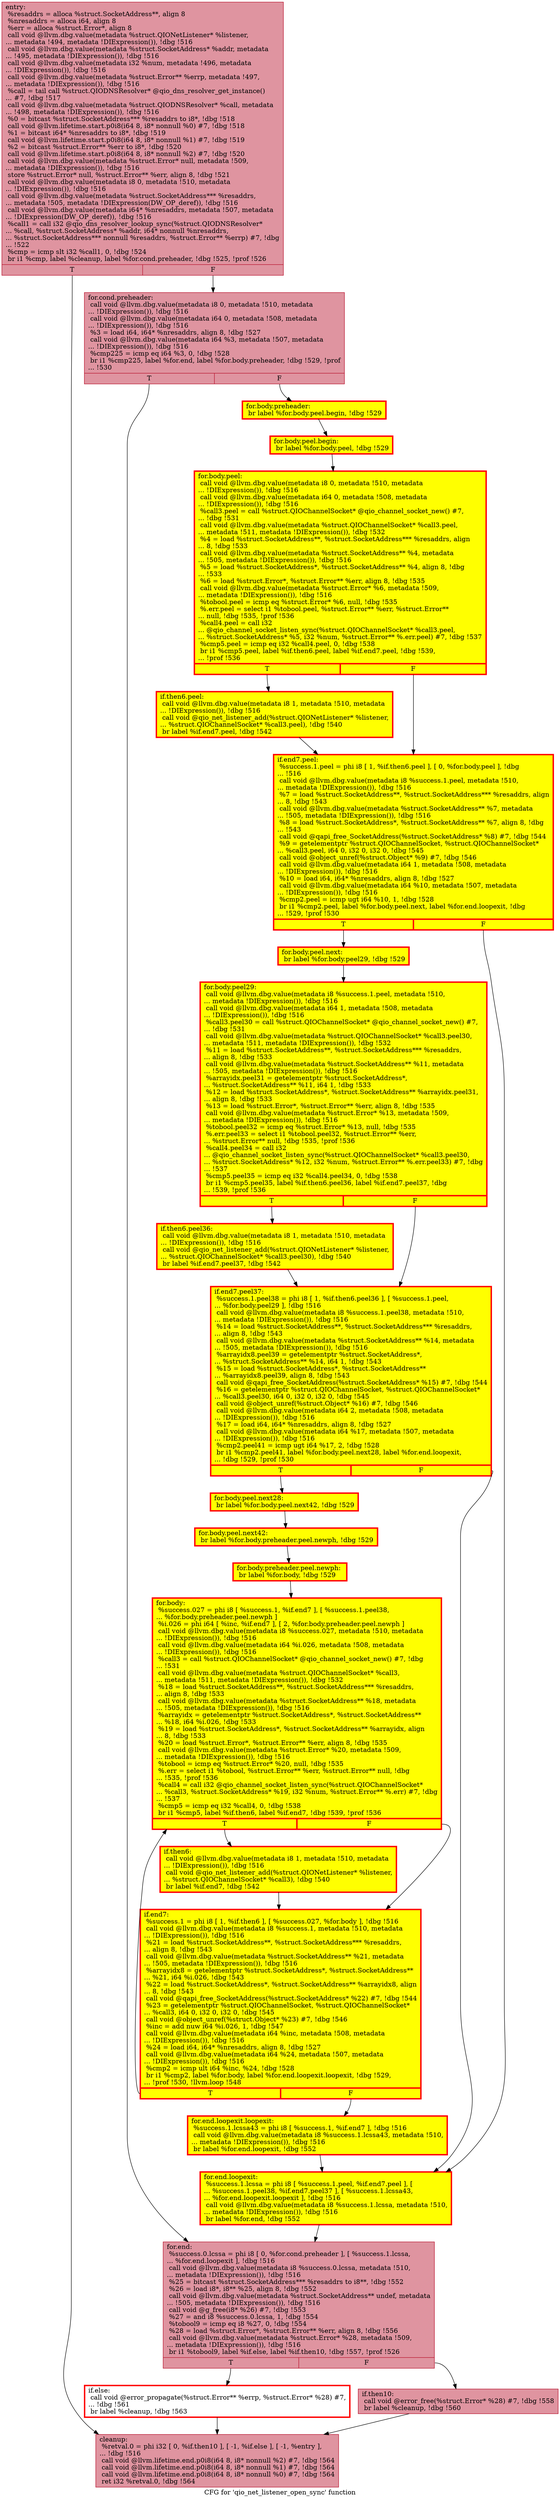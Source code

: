 digraph "CFG for 'qio_net_listener_open_sync' function" {
	label="CFG for 'qio_net_listener_open_sync' function";

	Node0x55d14ee04100 [shape=record,color="#b70d28ff", style=filled, fillcolor="#b70d2870",label="{entry:\l  %resaddrs = alloca %struct.SocketAddress**, align 8\l  %nresaddrs = alloca i64, align 8\l  %err = alloca %struct.Error*, align 8\l  call void @llvm.dbg.value(metadata %struct.QIONetListener* %listener,\l... metadata !494, metadata !DIExpression()), !dbg !516\l  call void @llvm.dbg.value(metadata %struct.SocketAddress* %addr, metadata\l... !495, metadata !DIExpression()), !dbg !516\l  call void @llvm.dbg.value(metadata i32 %num, metadata !496, metadata\l... !DIExpression()), !dbg !516\l  call void @llvm.dbg.value(metadata %struct.Error** %errp, metadata !497,\l... metadata !DIExpression()), !dbg !516\l  %call = tail call %struct.QIODNSResolver* @qio_dns_resolver_get_instance()\l... #7, !dbg !517\l  call void @llvm.dbg.value(metadata %struct.QIODNSResolver* %call, metadata\l... !498, metadata !DIExpression()), !dbg !516\l  %0 = bitcast %struct.SocketAddress*** %resaddrs to i8*, !dbg !518\l  call void @llvm.lifetime.start.p0i8(i64 8, i8* nonnull %0) #7, !dbg !518\l  %1 = bitcast i64* %nresaddrs to i8*, !dbg !519\l  call void @llvm.lifetime.start.p0i8(i64 8, i8* nonnull %1) #7, !dbg !519\l  %2 = bitcast %struct.Error** %err to i8*, !dbg !520\l  call void @llvm.lifetime.start.p0i8(i64 8, i8* nonnull %2) #7, !dbg !520\l  call void @llvm.dbg.value(metadata %struct.Error* null, metadata !509,\l... metadata !DIExpression()), !dbg !516\l  store %struct.Error* null, %struct.Error** %err, align 8, !dbg !521\l  call void @llvm.dbg.value(metadata i8 0, metadata !510, metadata\l... !DIExpression()), !dbg !516\l  call void @llvm.dbg.value(metadata %struct.SocketAddress*** %resaddrs,\l... metadata !505, metadata !DIExpression(DW_OP_deref)), !dbg !516\l  call void @llvm.dbg.value(metadata i64* %nresaddrs, metadata !507, metadata\l... !DIExpression(DW_OP_deref)), !dbg !516\l  %call1 = call i32 @qio_dns_resolver_lookup_sync(%struct.QIODNSResolver*\l... %call, %struct.SocketAddress* %addr, i64* nonnull %nresaddrs,\l... %struct.SocketAddress*** nonnull %resaddrs, %struct.Error** %errp) #7, !dbg\l... !522\l  %cmp = icmp slt i32 %call1, 0, !dbg !524\l  br i1 %cmp, label %cleanup, label %for.cond.preheader, !dbg !525, !prof !526\l|{<s0>T|<s1>F}}"];
	Node0x55d14ee04100:s0 -> Node0x55d14ee1b9f0;
	Node0x55d14ee04100:s1 -> Node0x55d14ef6ef10;
	Node0x55d14ef6ef10 [shape=record,color="#b70d28ff", style=filled, fillcolor="#b70d2870",label="{for.cond.preheader:                               \l  call void @llvm.dbg.value(metadata i8 0, metadata !510, metadata\l... !DIExpression()), !dbg !516\l  call void @llvm.dbg.value(metadata i64 0, metadata !508, metadata\l... !DIExpression()), !dbg !516\l  %3 = load i64, i64* %nresaddrs, align 8, !dbg !527\l  call void @llvm.dbg.value(metadata i64 %3, metadata !507, metadata\l... !DIExpression()), !dbg !516\l  %cmp225 = icmp eq i64 %3, 0, !dbg !528\l  br i1 %cmp225, label %for.end, label %for.body.preheader, !dbg !529, !prof\l... !530\l|{<s0>T|<s1>F}}"];
	Node0x55d14ef6ef10:s0 -> Node0x55d14ee1bec0;
	Node0x55d14ef6ef10:s1 -> Node0x55d14ee75250;
	Node0x55d14ee75250 [shape=record,penwidth=3.0, style="filled", color="red", fillcolor="yellow",label="{for.body.preheader:                               \l  br label %for.body.peel.begin, !dbg !529\l}"];
	Node0x55d14ee75250 -> Node0x55d14ee45800;
	Node0x55d14ee45800 [shape=record,penwidth=3.0, style="filled", color="red", fillcolor="yellow",label="{for.body.peel.begin:                              \l  br label %for.body.peel, !dbg !529\l}"];
	Node0x55d14ee45800 -> Node0x55d14ee64530;
	Node0x55d14ee64530 [shape=record,penwidth=3.0, style="filled", color="red", fillcolor="yellow",label="{for.body.peel:                                    \l  call void @llvm.dbg.value(metadata i8 0, metadata !510, metadata\l... !DIExpression()), !dbg !516\l  call void @llvm.dbg.value(metadata i64 0, metadata !508, metadata\l... !DIExpression()), !dbg !516\l  %call3.peel = call %struct.QIOChannelSocket* @qio_channel_socket_new() #7,\l... !dbg !531\l  call void @llvm.dbg.value(metadata %struct.QIOChannelSocket* %call3.peel,\l... metadata !511, metadata !DIExpression()), !dbg !532\l  %4 = load %struct.SocketAddress**, %struct.SocketAddress*** %resaddrs, align\l... 8, !dbg !533\l  call void @llvm.dbg.value(metadata %struct.SocketAddress** %4, metadata\l... !505, metadata !DIExpression()), !dbg !516\l  %5 = load %struct.SocketAddress*, %struct.SocketAddress** %4, align 8, !dbg\l... !533\l  %6 = load %struct.Error*, %struct.Error** %err, align 8, !dbg !535\l  call void @llvm.dbg.value(metadata %struct.Error* %6, metadata !509,\l... metadata !DIExpression()), !dbg !516\l  %tobool.peel = icmp eq %struct.Error* %6, null, !dbg !535\l  %.err.peel = select i1 %tobool.peel, %struct.Error** %err, %struct.Error**\l... null, !dbg !535, !prof !536\l  %call4.peel = call i32\l... @qio_channel_socket_listen_sync(%struct.QIOChannelSocket* %call3.peel,\l... %struct.SocketAddress* %5, i32 %num, %struct.Error** %.err.peel) #7, !dbg !537\l  %cmp5.peel = icmp eq i32 %call4.peel, 0, !dbg !538\l  br i1 %cmp5.peel, label %if.then6.peel, label %if.end7.peel, !dbg !539,\l... !prof !536\l|{<s0>T|<s1>F}}"];
	Node0x55d14ee64530:s0 -> Node0x55d14ef8a070;
	Node0x55d14ee64530:s1 -> Node0x55d14ef73e50;
	Node0x55d14ef8a070 [shape=record,penwidth=3.0, style="filled", color="red", fillcolor="yellow",label="{if.then6.peel:                                    \l  call void @llvm.dbg.value(metadata i8 1, metadata !510, metadata\l... !DIExpression()), !dbg !516\l  call void @qio_net_listener_add(%struct.QIONetListener* %listener,\l... %struct.QIOChannelSocket* %call3.peel), !dbg !540\l  br label %if.end7.peel, !dbg !542\l}"];
	Node0x55d14ef8a070 -> Node0x55d14ef73e50;
	Node0x55d14ef73e50 [shape=record,penwidth=3.0, style="filled", color="red", fillcolor="yellow",label="{if.end7.peel:                                     \l  %success.1.peel = phi i8 [ 1, %if.then6.peel ], [ 0, %for.body.peel ], !dbg\l... !516\l  call void @llvm.dbg.value(metadata i8 %success.1.peel, metadata !510,\l... metadata !DIExpression()), !dbg !516\l  %7 = load %struct.SocketAddress**, %struct.SocketAddress*** %resaddrs, align\l... 8, !dbg !543\l  call void @llvm.dbg.value(metadata %struct.SocketAddress** %7, metadata\l... !505, metadata !DIExpression()), !dbg !516\l  %8 = load %struct.SocketAddress*, %struct.SocketAddress** %7, align 8, !dbg\l... !543\l  call void @qapi_free_SocketAddress(%struct.SocketAddress* %8) #7, !dbg !544\l  %9 = getelementptr %struct.QIOChannelSocket, %struct.QIOChannelSocket*\l... %call3.peel, i64 0, i32 0, i32 0, !dbg !545\l  call void @object_unref(%struct.Object* %9) #7, !dbg !546\l  call void @llvm.dbg.value(metadata i64 1, metadata !508, metadata\l... !DIExpression()), !dbg !516\l  %10 = load i64, i64* %nresaddrs, align 8, !dbg !527\l  call void @llvm.dbg.value(metadata i64 %10, metadata !507, metadata\l... !DIExpression()), !dbg !516\l  %cmp2.peel = icmp ugt i64 %10, 1, !dbg !528\l  br i1 %cmp2.peel, label %for.body.peel.next, label %for.end.loopexit, !dbg\l... !529, !prof !530\l|{<s0>T|<s1>F}}"];
	Node0x55d14ef73e50:s0 -> Node0x55d14ee47c30;
	Node0x55d14ef73e50:s1 -> Node0x55d14ee82110;
	Node0x55d14ee47c30 [shape=record,penwidth=3.0, style="filled", color="red", fillcolor="yellow",label="{for.body.peel.next:                               \l  br label %for.body.peel29, !dbg !529\l}"];
	Node0x55d14ee47c30 -> Node0x55d14ee63730;
	Node0x55d14ee63730 [shape=record,penwidth=3.0, style="filled", color="red", fillcolor="yellow",label="{for.body.peel29:                                  \l  call void @llvm.dbg.value(metadata i8 %success.1.peel, metadata !510,\l... metadata !DIExpression()), !dbg !516\l  call void @llvm.dbg.value(metadata i64 1, metadata !508, metadata\l... !DIExpression()), !dbg !516\l  %call3.peel30 = call %struct.QIOChannelSocket* @qio_channel_socket_new() #7,\l... !dbg !531\l  call void @llvm.dbg.value(metadata %struct.QIOChannelSocket* %call3.peel30,\l... metadata !511, metadata !DIExpression()), !dbg !532\l  %11 = load %struct.SocketAddress**, %struct.SocketAddress*** %resaddrs,\l... align 8, !dbg !533\l  call void @llvm.dbg.value(metadata %struct.SocketAddress** %11, metadata\l... !505, metadata !DIExpression()), !dbg !516\l  %arrayidx.peel31 = getelementptr %struct.SocketAddress*,\l... %struct.SocketAddress** %11, i64 1, !dbg !533\l  %12 = load %struct.SocketAddress*, %struct.SocketAddress** %arrayidx.peel31,\l... align 8, !dbg !533\l  %13 = load %struct.Error*, %struct.Error** %err, align 8, !dbg !535\l  call void @llvm.dbg.value(metadata %struct.Error* %13, metadata !509,\l... metadata !DIExpression()), !dbg !516\l  %tobool.peel32 = icmp eq %struct.Error* %13, null, !dbg !535\l  %.err.peel33 = select i1 %tobool.peel32, %struct.Error** %err,\l... %struct.Error** null, !dbg !535, !prof !536\l  %call4.peel34 = call i32\l... @qio_channel_socket_listen_sync(%struct.QIOChannelSocket* %call3.peel30,\l... %struct.SocketAddress* %12, i32 %num, %struct.Error** %.err.peel33) #7, !dbg\l... !537\l  %cmp5.peel35 = icmp eq i32 %call4.peel34, 0, !dbg !538\l  br i1 %cmp5.peel35, label %if.then6.peel36, label %if.end7.peel37, !dbg\l... !539, !prof !536\l|{<s0>T|<s1>F}}"];
	Node0x55d14ee63730:s0 -> Node0x55d14ef7c730;
	Node0x55d14ee63730:s1 -> Node0x55d14ef7c7b0;
	Node0x55d14ef7c730 [shape=record,penwidth=3.0, style="filled", color="red", fillcolor="yellow",label="{if.then6.peel36:                                  \l  call void @llvm.dbg.value(metadata i8 1, metadata !510, metadata\l... !DIExpression()), !dbg !516\l  call void @qio_net_listener_add(%struct.QIONetListener* %listener,\l... %struct.QIOChannelSocket* %call3.peel30), !dbg !540\l  br label %if.end7.peel37, !dbg !542\l}"];
	Node0x55d14ef7c730 -> Node0x55d14ef7c7b0;
	Node0x55d14ef7c7b0 [shape=record,penwidth=3.0, style="filled", color="red", fillcolor="yellow",label="{if.end7.peel37:                                   \l  %success.1.peel38 = phi i8 [ 1, %if.then6.peel36 ], [ %success.1.peel,\l... %for.body.peel29 ], !dbg !516\l  call void @llvm.dbg.value(metadata i8 %success.1.peel38, metadata !510,\l... metadata !DIExpression()), !dbg !516\l  %14 = load %struct.SocketAddress**, %struct.SocketAddress*** %resaddrs,\l... align 8, !dbg !543\l  call void @llvm.dbg.value(metadata %struct.SocketAddress** %14, metadata\l... !505, metadata !DIExpression()), !dbg !516\l  %arrayidx8.peel39 = getelementptr %struct.SocketAddress*,\l... %struct.SocketAddress** %14, i64 1, !dbg !543\l  %15 = load %struct.SocketAddress*, %struct.SocketAddress**\l... %arrayidx8.peel39, align 8, !dbg !543\l  call void @qapi_free_SocketAddress(%struct.SocketAddress* %15) #7, !dbg !544\l  %16 = getelementptr %struct.QIOChannelSocket, %struct.QIOChannelSocket*\l... %call3.peel30, i64 0, i32 0, i32 0, !dbg !545\l  call void @object_unref(%struct.Object* %16) #7, !dbg !546\l  call void @llvm.dbg.value(metadata i64 2, metadata !508, metadata\l... !DIExpression()), !dbg !516\l  %17 = load i64, i64* %nresaddrs, align 8, !dbg !527\l  call void @llvm.dbg.value(metadata i64 %17, metadata !507, metadata\l... !DIExpression()), !dbg !516\l  %cmp2.peel41 = icmp ugt i64 %17, 2, !dbg !528\l  br i1 %cmp2.peel41, label %for.body.peel.next28, label %for.end.loopexit,\l... !dbg !529, !prof !530\l|{<s0>T|<s1>F}}"];
	Node0x55d14ef7c7b0:s0 -> Node0x55d14ee1ca80;
	Node0x55d14ef7c7b0:s1 -> Node0x55d14ee82110;
	Node0x55d14ee1ca80 [shape=record,penwidth=3.0, style="filled", color="red", fillcolor="yellow",label="{for.body.peel.next28:                             \l  br label %for.body.peel.next42, !dbg !529\l}"];
	Node0x55d14ee1ca80 -> Node0x55d14ef6cd90;
	Node0x55d14ef6cd90 [shape=record,penwidth=3.0, style="filled", color="red", fillcolor="yellow",label="{for.body.peel.next42:                             \l  br label %for.body.preheader.peel.newph, !dbg !529\l}"];
	Node0x55d14ef6cd90 -> Node0x55d14ee283e0;
	Node0x55d14ee283e0 [shape=record,penwidth=3.0, style="filled", color="red", fillcolor="yellow",label="{for.body.preheader.peel.newph:                    \l  br label %for.body, !dbg !529\l}"];
	Node0x55d14ee283e0 -> Node0x55d14ee1c2e0;
	Node0x55d14ee1c2e0 [shape=record,penwidth=3.0, style="filled", color="red", fillcolor="yellow",label="{for.body:                                         \l  %success.027 = phi i8 [ %success.1, %if.end7 ], [ %success.1.peel38,\l... %for.body.preheader.peel.newph ]\l  %i.026 = phi i64 [ %inc, %if.end7 ], [ 2, %for.body.preheader.peel.newph ]\l  call void @llvm.dbg.value(metadata i8 %success.027, metadata !510, metadata\l... !DIExpression()), !dbg !516\l  call void @llvm.dbg.value(metadata i64 %i.026, metadata !508, metadata\l... !DIExpression()), !dbg !516\l  %call3 = call %struct.QIOChannelSocket* @qio_channel_socket_new() #7, !dbg\l... !531\l  call void @llvm.dbg.value(metadata %struct.QIOChannelSocket* %call3,\l... metadata !511, metadata !DIExpression()), !dbg !532\l  %18 = load %struct.SocketAddress**, %struct.SocketAddress*** %resaddrs,\l... align 8, !dbg !533\l  call void @llvm.dbg.value(metadata %struct.SocketAddress** %18, metadata\l... !505, metadata !DIExpression()), !dbg !516\l  %arrayidx = getelementptr %struct.SocketAddress*, %struct.SocketAddress**\l... %18, i64 %i.026, !dbg !533\l  %19 = load %struct.SocketAddress*, %struct.SocketAddress** %arrayidx, align\l... 8, !dbg !533\l  %20 = load %struct.Error*, %struct.Error** %err, align 8, !dbg !535\l  call void @llvm.dbg.value(metadata %struct.Error* %20, metadata !509,\l... metadata !DIExpression()), !dbg !516\l  %tobool = icmp eq %struct.Error* %20, null, !dbg !535\l  %.err = select i1 %tobool, %struct.Error** %err, %struct.Error** null, !dbg\l... !535, !prof !536\l  %call4 = call i32 @qio_channel_socket_listen_sync(%struct.QIOChannelSocket*\l... %call3, %struct.SocketAddress* %19, i32 %num, %struct.Error** %.err) #7, !dbg\l... !537\l  %cmp5 = icmp eq i32 %call4, 0, !dbg !538\l  br i1 %cmp5, label %if.then6, label %if.end7, !dbg !539, !prof !536\l|{<s0>T|<s1>F}}"];
	Node0x55d14ee1c2e0:s0 -> Node0x55d14ee1d900;
	Node0x55d14ee1c2e0:s1 -> Node0x55d14ee1d950;
	Node0x55d14ee1d900 [shape=record,penwidth=3.0, style="filled", color="red", fillcolor="yellow",label="{if.then6:                                         \l  call void @llvm.dbg.value(metadata i8 1, metadata !510, metadata\l... !DIExpression()), !dbg !516\l  call void @qio_net_listener_add(%struct.QIONetListener* %listener,\l... %struct.QIOChannelSocket* %call3), !dbg !540\l  br label %if.end7, !dbg !542\l}"];
	Node0x55d14ee1d900 -> Node0x55d14ee1d950;
	Node0x55d14ee1d950 [shape=record,penwidth=3.0, style="filled", color="red", fillcolor="yellow",label="{if.end7:                                          \l  %success.1 = phi i8 [ 1, %if.then6 ], [ %success.027, %for.body ], !dbg !516\l  call void @llvm.dbg.value(metadata i8 %success.1, metadata !510, metadata\l... !DIExpression()), !dbg !516\l  %21 = load %struct.SocketAddress**, %struct.SocketAddress*** %resaddrs,\l... align 8, !dbg !543\l  call void @llvm.dbg.value(metadata %struct.SocketAddress** %21, metadata\l... !505, metadata !DIExpression()), !dbg !516\l  %arrayidx8 = getelementptr %struct.SocketAddress*, %struct.SocketAddress**\l... %21, i64 %i.026, !dbg !543\l  %22 = load %struct.SocketAddress*, %struct.SocketAddress** %arrayidx8, align\l... 8, !dbg !543\l  call void @qapi_free_SocketAddress(%struct.SocketAddress* %22) #7, !dbg !544\l  %23 = getelementptr %struct.QIOChannelSocket, %struct.QIOChannelSocket*\l... %call3, i64 0, i32 0, i32 0, !dbg !545\l  call void @object_unref(%struct.Object* %23) #7, !dbg !546\l  %inc = add nuw i64 %i.026, 1, !dbg !547\l  call void @llvm.dbg.value(metadata i64 %inc, metadata !508, metadata\l... !DIExpression()), !dbg !516\l  %24 = load i64, i64* %nresaddrs, align 8, !dbg !527\l  call void @llvm.dbg.value(metadata i64 %24, metadata !507, metadata\l... !DIExpression()), !dbg !516\l  %cmp2 = icmp ult i64 %inc, %24, !dbg !528\l  br i1 %cmp2, label %for.body, label %for.end.loopexit.loopexit, !dbg !529,\l... !prof !530, !llvm.loop !548\l|{<s0>T|<s1>F}}"];
	Node0x55d14ee1d950:s0 -> Node0x55d14ee1c2e0;
	Node0x55d14ee1d950:s1 -> Node0x55d14ef73f20;
	Node0x55d14ef73f20 [shape=record,penwidth=3.0, style="filled", color="red", fillcolor="yellow",label="{for.end.loopexit.loopexit:                        \l  %success.1.lcssa43 = phi i8 [ %success.1, %if.end7 ], !dbg !516\l  call void @llvm.dbg.value(metadata i8 %success.1.lcssa43, metadata !510,\l... metadata !DIExpression()), !dbg !516\l  br label %for.end.loopexit, !dbg !552\l}"];
	Node0x55d14ef73f20 -> Node0x55d14ee82110;
	Node0x55d14ee82110 [shape=record,penwidth=3.0, style="filled", color="red", fillcolor="yellow",label="{for.end.loopexit:                                 \l  %success.1.lcssa = phi i8 [ %success.1.peel, %if.end7.peel ], [\l... %success.1.peel38, %if.end7.peel37 ], [ %success.1.lcssa43,\l... %for.end.loopexit.loopexit ], !dbg !516\l  call void @llvm.dbg.value(metadata i8 %success.1.lcssa, metadata !510,\l... metadata !DIExpression()), !dbg !516\l  br label %for.end, !dbg !552\l}"];
	Node0x55d14ee82110 -> Node0x55d14ee1bec0;
	Node0x55d14ee1bec0 [shape=record,color="#b70d28ff", style=filled, fillcolor="#b70d2870",label="{for.end:                                          \l  %success.0.lcssa = phi i8 [ 0, %for.cond.preheader ], [ %success.1.lcssa,\l... %for.end.loopexit ], !dbg !516\l  call void @llvm.dbg.value(metadata i8 %success.0.lcssa, metadata !510,\l... metadata !DIExpression()), !dbg !516\l  %25 = bitcast %struct.SocketAddress*** %resaddrs to i8**, !dbg !552\l  %26 = load i8*, i8** %25, align 8, !dbg !552\l  call void @llvm.dbg.value(metadata %struct.SocketAddress** undef, metadata\l... !505, metadata !DIExpression()), !dbg !516\l  call void @g_free(i8* %26) #7, !dbg !553\l  %27 = and i8 %success.0.lcssa, 1, !dbg !554\l  %tobool9 = icmp eq i8 %27, 0, !dbg !554\l  %28 = load %struct.Error*, %struct.Error** %err, align 8, !dbg !556\l  call void @llvm.dbg.value(metadata %struct.Error* %28, metadata !509,\l... metadata !DIExpression()), !dbg !516\l  br i1 %tobool9, label %if.else, label %if.then10, !dbg !557, !prof !526\l|{<s0>T|<s1>F}}"];
	Node0x55d14ee1bec0:s0 -> Node0x55d14ec6d1b0;
	Node0x55d14ee1bec0:s1 -> Node0x55d14ec6ae80;
	Node0x55d14ec6ae80 [shape=record,color="#b70d28ff", style=filled, fillcolor="#b70d2870",label="{if.then10:                                        \l  call void @error_free(%struct.Error* %28) #7, !dbg !558\l  br label %cleanup, !dbg !560\l}"];
	Node0x55d14ec6ae80 -> Node0x55d14ee1b9f0;
	Node0x55d14ec6d1b0 [shape=record,penwidth=3.0, color="red",label="{if.else:                                          \l  call void @error_propagate(%struct.Error** %errp, %struct.Error* %28) #7,\l... !dbg !561\l  br label %cleanup, !dbg !563\l}"];
	Node0x55d14ec6d1b0 -> Node0x55d14ee1b9f0;
	Node0x55d14ee1b9f0 [shape=record,color="#b70d28ff", style=filled, fillcolor="#b70d2870",label="{cleanup:                                          \l  %retval.0 = phi i32 [ 0, %if.then10 ], [ -1, %if.else ], [ -1, %entry ],\l... !dbg !516\l  call void @llvm.lifetime.end.p0i8(i64 8, i8* nonnull %2) #7, !dbg !564\l  call void @llvm.lifetime.end.p0i8(i64 8, i8* nonnull %1) #7, !dbg !564\l  call void @llvm.lifetime.end.p0i8(i64 8, i8* nonnull %0) #7, !dbg !564\l  ret i32 %retval.0, !dbg !564\l}"];
}
